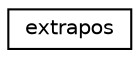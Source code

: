digraph "Graphical Class Hierarchy"
{
 // INTERACTIVE_SVG=YES
  edge [fontname="Helvetica",fontsize="10",labelfontname="Helvetica",labelfontsize="10"];
  node [fontname="Helvetica",fontsize="10",shape=record];
  rankdir="LR";
  Node0 [label="extrapos",height=0.2,width=0.4,color="black", fillcolor="white", style="filled",URL="$structextrapos.html",tooltip="Additional parameters relating to position that need only be calculated once. "];
}
